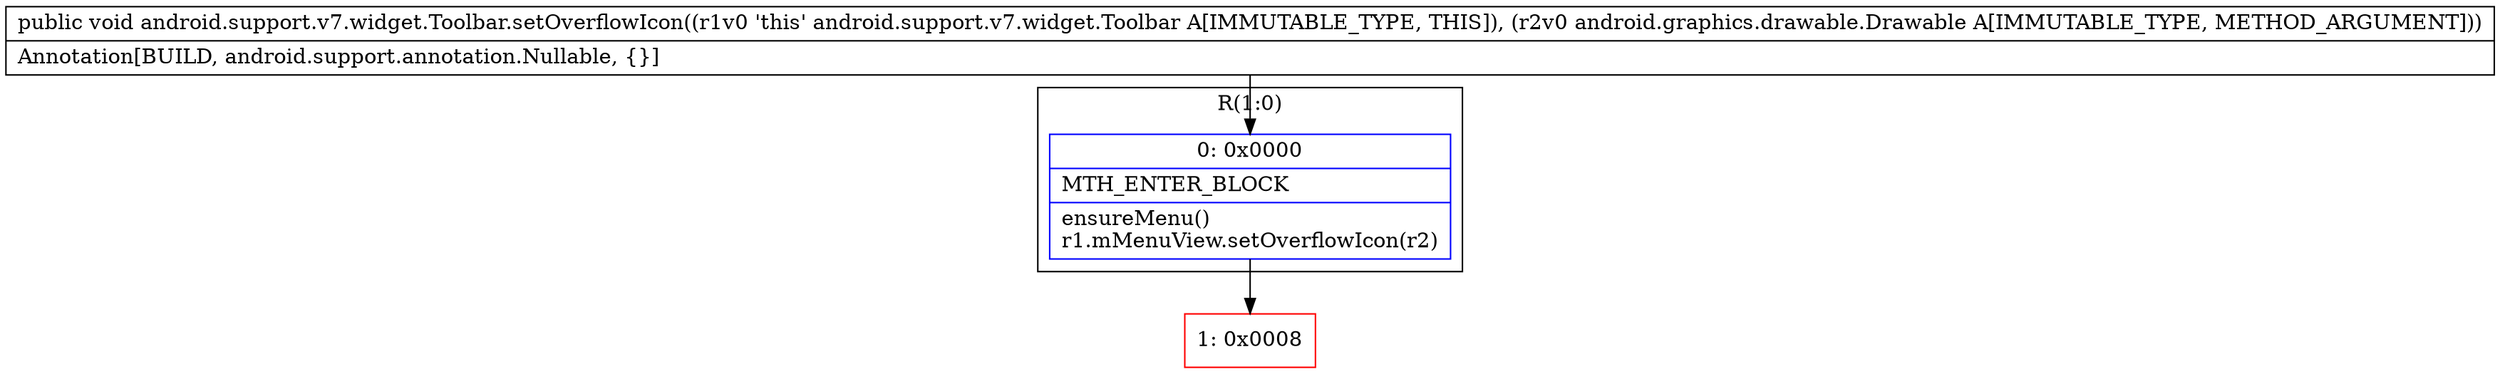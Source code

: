 digraph "CFG forandroid.support.v7.widget.Toolbar.setOverflowIcon(Landroid\/graphics\/drawable\/Drawable;)V" {
subgraph cluster_Region_2055818720 {
label = "R(1:0)";
node [shape=record,color=blue];
Node_0 [shape=record,label="{0\:\ 0x0000|MTH_ENTER_BLOCK\l|ensureMenu()\lr1.mMenuView.setOverflowIcon(r2)\l}"];
}
Node_1 [shape=record,color=red,label="{1\:\ 0x0008}"];
MethodNode[shape=record,label="{public void android.support.v7.widget.Toolbar.setOverflowIcon((r1v0 'this' android.support.v7.widget.Toolbar A[IMMUTABLE_TYPE, THIS]), (r2v0 android.graphics.drawable.Drawable A[IMMUTABLE_TYPE, METHOD_ARGUMENT]))  | Annotation[BUILD, android.support.annotation.Nullable, \{\}]\l}"];
MethodNode -> Node_0;
Node_0 -> Node_1;
}


